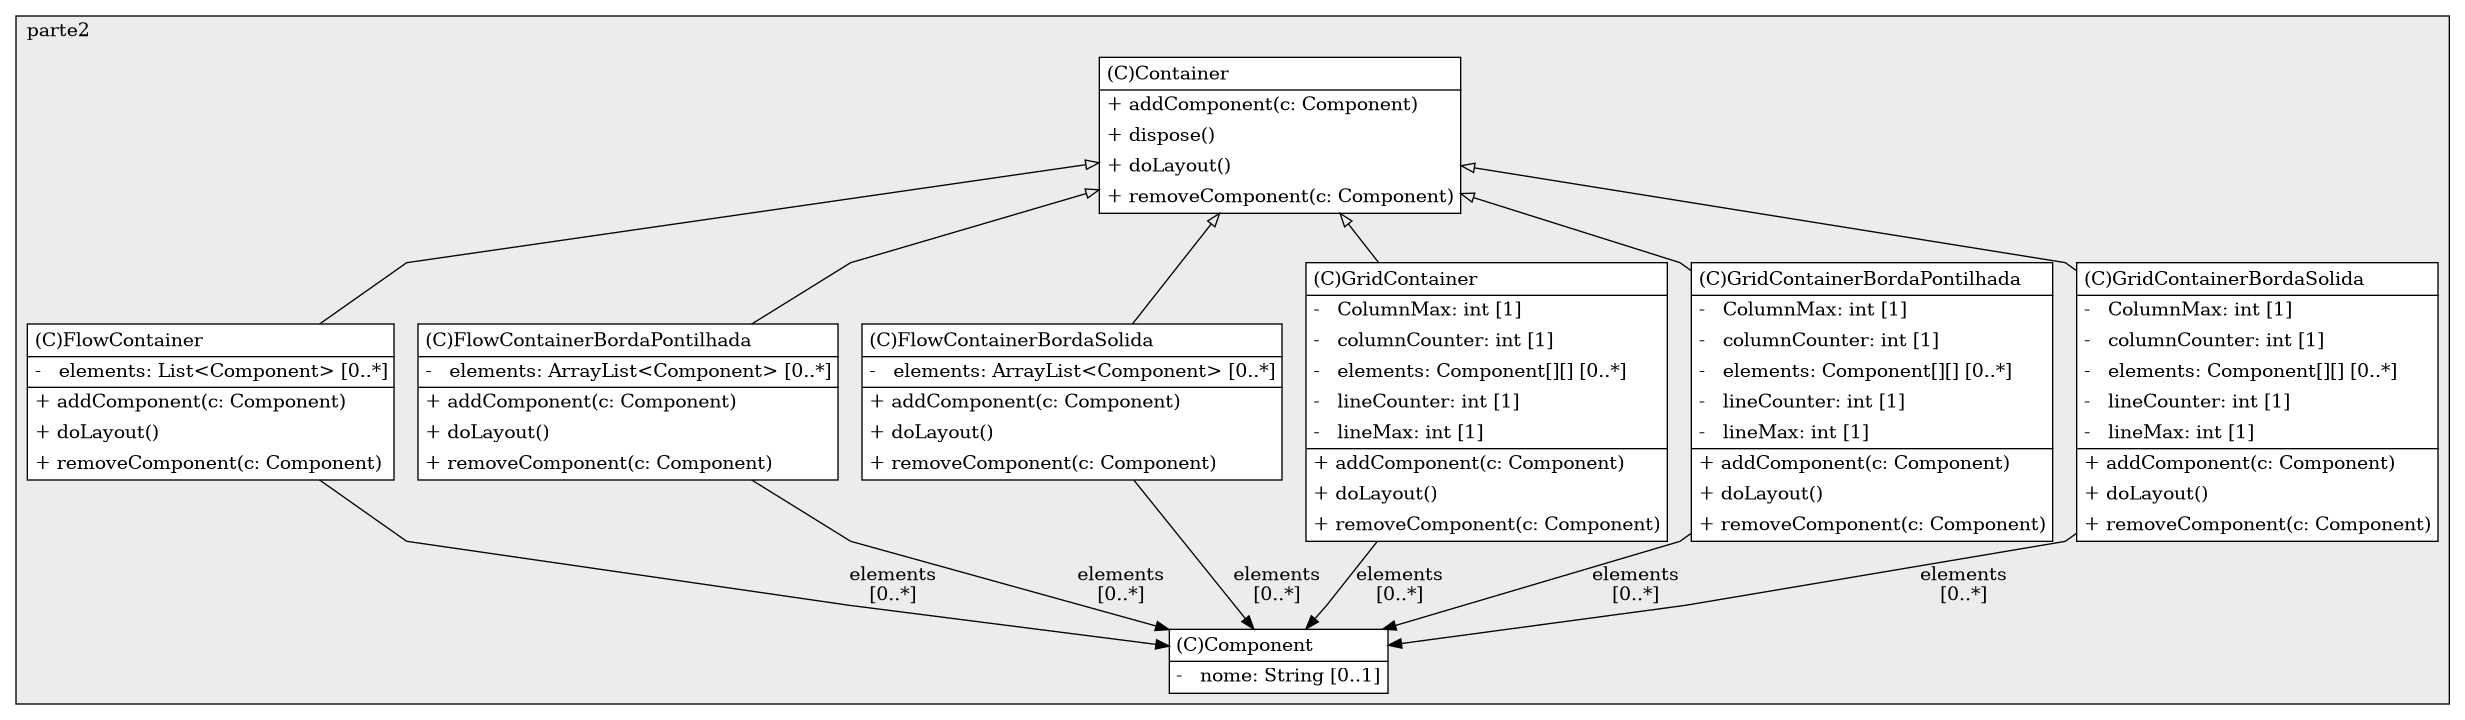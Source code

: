@startuml

/' diagram meta data start
config=StructureConfiguration;
{
  "projectClassification": {
    "searchMode": "OpenProject", // OpenProject, AllProjects
    "includedProjects": "",
    "pathEndKeywords": "*.impl",
    "isClientPath": "",
    "isClientName": "",
    "isTestPath": "",
    "isTestName": "",
    "isMappingPath": "",
    "isMappingName": "",
    "isDataAccessPath": "",
    "isDataAccessName": "",
    "isDataStructurePath": "",
    "isDataStructureName": "",
    "isInterfaceStructuresPath": "",
    "isInterfaceStructuresName": "",
    "isEntryPointPath": "",
    "isEntryPointName": "",
    "treatFinalFieldsAsMandatory": false
  },
  "graphRestriction": {
    "classPackageExcludeFilter": "",
    "classPackageIncludeFilter": "",
    "classNameExcludeFilter": "",
    "classNameIncludeFilter": "",
    "methodNameExcludeFilter": "",
    "methodNameIncludeFilter": "",
    "removeByInheritance": "", // inheritance/annotation based filtering is done in a second step
    "removeByAnnotation": "",
    "removeByClassPackage": "", // cleanup the graph after inheritance/annotation based filtering is done
    "removeByClassName": "",
    "cutMappings": false,
    "cutEnum": true,
    "cutTests": true,
    "cutClient": true,
    "cutDataAccess": false,
    "cutInterfaceStructures": false,
    "cutDataStructures": false,
    "cutGetterAndSetter": true,
    "cutConstructors": true
  },
  "graphTraversal": {
    "forwardDepth": 6,
    "backwardDepth": 6,
    "classPackageExcludeFilter": "",
    "classPackageIncludeFilter": "",
    "classNameExcludeFilter": "",
    "classNameIncludeFilter": "",
    "methodNameExcludeFilter": "",
    "methodNameIncludeFilter": "",
    "hideMappings": false,
    "hideDataStructures": false,
    "hidePrivateMethods": true,
    "hideInterfaceCalls": true, // indirection: implementation -> interface (is hidden) -> implementation
    "onlyShowApplicationEntryPoints": false, // root node is included
    "useMethodCallsForStructureDiagram": "ForwardOnly" // ForwardOnly, BothDirections, No
  },
  "details": {
    "aggregation": "GroupByClass", // ByClass, GroupByClass, None
    "showClassGenericTypes": true,
    "showMethods": true,
    "showMethodParameterNames": true,
    "showMethodParameterTypes": true,
    "showMethodReturnType": true,
    "showPackageLevels": 2,
    "showDetailedClassStructure": true
  },
  "rootClass": "roteiro7.parte2.Component",
  "extensionCallbackMethod": "" // qualified.class.name#methodName - signature: public static String method(String)
}
diagram meta data end '/



digraph g {
    rankdir="TB"
    splines=polyline
    

'nodes 
subgraph cluster_995410016 { 
   	label=parte2
	labeljust=l
	fillcolor="#ececec"
	style=filled
   
   Component890418833[
	label=<<TABLE BORDER="1" CELLBORDER="0" CELLPADDING="4" CELLSPACING="0">
<TR><TD ALIGN="LEFT" >(C)Component</TD></TR>
<HR/>
<TR><TD ALIGN="LEFT" >-   nome: String [0..1]</TD></TR>
</TABLE>>
	style=filled
	margin=0
	shape=plaintext
	fillcolor="#FFFFFF"
];

Container890418833[
	label=<<TABLE BORDER="1" CELLBORDER="0" CELLPADDING="4" CELLSPACING="0">
<TR><TD ALIGN="LEFT" >(C)Container</TD></TR>
<HR/>
<TR><TD ALIGN="LEFT" >+ addComponent(c: Component)</TD></TR>
<TR><TD ALIGN="LEFT" >+ dispose()</TD></TR>
<TR><TD ALIGN="LEFT" >+ doLayout()</TD></TR>
<TR><TD ALIGN="LEFT" >+ removeComponent(c: Component)</TD></TR>
</TABLE>>
	style=filled
	margin=0
	shape=plaintext
	fillcolor="#FFFFFF"
];

FlowContainer890418833[
	label=<<TABLE BORDER="1" CELLBORDER="0" CELLPADDING="4" CELLSPACING="0">
<TR><TD ALIGN="LEFT" >(C)FlowContainer</TD></TR>
<HR/>
<TR><TD ALIGN="LEFT" >-   elements: List&lt;Component&gt; [0..*]</TD></TR>
<HR/>
<TR><TD ALIGN="LEFT" >+ addComponent(c: Component)</TD></TR>
<TR><TD ALIGN="LEFT" >+ doLayout()</TD></TR>
<TR><TD ALIGN="LEFT" >+ removeComponent(c: Component)</TD></TR>
</TABLE>>
	style=filled
	margin=0
	shape=plaintext
	fillcolor="#FFFFFF"
];

FlowContainerBordaPontilhada890418833[
	label=<<TABLE BORDER="1" CELLBORDER="0" CELLPADDING="4" CELLSPACING="0">
<TR><TD ALIGN="LEFT" >(C)FlowContainerBordaPontilhada</TD></TR>
<HR/>
<TR><TD ALIGN="LEFT" >-   elements: ArrayList&lt;Component&gt; [0..*]</TD></TR>
<HR/>
<TR><TD ALIGN="LEFT" >+ addComponent(c: Component)</TD></TR>
<TR><TD ALIGN="LEFT" >+ doLayout()</TD></TR>
<TR><TD ALIGN="LEFT" >+ removeComponent(c: Component)</TD></TR>
</TABLE>>
	style=filled
	margin=0
	shape=plaintext
	fillcolor="#FFFFFF"
];

FlowContainerBordaSolida890418833[
	label=<<TABLE BORDER="1" CELLBORDER="0" CELLPADDING="4" CELLSPACING="0">
<TR><TD ALIGN="LEFT" >(C)FlowContainerBordaSolida</TD></TR>
<HR/>
<TR><TD ALIGN="LEFT" >-   elements: ArrayList&lt;Component&gt; [0..*]</TD></TR>
<HR/>
<TR><TD ALIGN="LEFT" >+ addComponent(c: Component)</TD></TR>
<TR><TD ALIGN="LEFT" >+ doLayout()</TD></TR>
<TR><TD ALIGN="LEFT" >+ removeComponent(c: Component)</TD></TR>
</TABLE>>
	style=filled
	margin=0
	shape=plaintext
	fillcolor="#FFFFFF"
];

GridContainer890418833[
	label=<<TABLE BORDER="1" CELLBORDER="0" CELLPADDING="4" CELLSPACING="0">
<TR><TD ALIGN="LEFT" >(C)GridContainer</TD></TR>
<HR/>
<TR><TD ALIGN="LEFT" >-   ColumnMax: int [1]</TD></TR>
<TR><TD ALIGN="LEFT" >-   columnCounter: int [1]</TD></TR>
<TR><TD ALIGN="LEFT" >-   elements: Component[][] [0..*]</TD></TR>
<TR><TD ALIGN="LEFT" >-   lineCounter: int [1]</TD></TR>
<TR><TD ALIGN="LEFT" >-   lineMax: int [1]</TD></TR>
<HR/>
<TR><TD ALIGN="LEFT" >+ addComponent(c: Component)</TD></TR>
<TR><TD ALIGN="LEFT" >+ doLayout()</TD></TR>
<TR><TD ALIGN="LEFT" >+ removeComponent(c: Component)</TD></TR>
</TABLE>>
	style=filled
	margin=0
	shape=plaintext
	fillcolor="#FFFFFF"
];

GridContainerBordaPontilhada890418833[
	label=<<TABLE BORDER="1" CELLBORDER="0" CELLPADDING="4" CELLSPACING="0">
<TR><TD ALIGN="LEFT" >(C)GridContainerBordaPontilhada</TD></TR>
<HR/>
<TR><TD ALIGN="LEFT" >-   ColumnMax: int [1]</TD></TR>
<TR><TD ALIGN="LEFT" >-   columnCounter: int [1]</TD></TR>
<TR><TD ALIGN="LEFT" >-   elements: Component[][] [0..*]</TD></TR>
<TR><TD ALIGN="LEFT" >-   lineCounter: int [1]</TD></TR>
<TR><TD ALIGN="LEFT" >-   lineMax: int [1]</TD></TR>
<HR/>
<TR><TD ALIGN="LEFT" >+ addComponent(c: Component)</TD></TR>
<TR><TD ALIGN="LEFT" >+ doLayout()</TD></TR>
<TR><TD ALIGN="LEFT" >+ removeComponent(c: Component)</TD></TR>
</TABLE>>
	style=filled
	margin=0
	shape=plaintext
	fillcolor="#FFFFFF"
];

GridContainerBordaSolida890418833[
	label=<<TABLE BORDER="1" CELLBORDER="0" CELLPADDING="4" CELLSPACING="0">
<TR><TD ALIGN="LEFT" >(C)GridContainerBordaSolida</TD></TR>
<HR/>
<TR><TD ALIGN="LEFT" >-   ColumnMax: int [1]</TD></TR>
<TR><TD ALIGN="LEFT" >-   columnCounter: int [1]</TD></TR>
<TR><TD ALIGN="LEFT" >-   elements: Component[][] [0..*]</TD></TR>
<TR><TD ALIGN="LEFT" >-   lineCounter: int [1]</TD></TR>
<TR><TD ALIGN="LEFT" >-   lineMax: int [1]</TD></TR>
<HR/>
<TR><TD ALIGN="LEFT" >+ addComponent(c: Component)</TD></TR>
<TR><TD ALIGN="LEFT" >+ doLayout()</TD></TR>
<TR><TD ALIGN="LEFT" >+ removeComponent(c: Component)</TD></TR>
</TABLE>>
	style=filled
	margin=0
	shape=plaintext
	fillcolor="#FFFFFF"
];
} 

'edges    
Container890418833 -> FlowContainer890418833[arrowhead=none, arrowtail=empty, dir=both];
Container890418833 -> FlowContainerBordaPontilhada890418833[arrowhead=none, arrowtail=empty, dir=both];
Container890418833 -> FlowContainerBordaSolida890418833[arrowhead=none, arrowtail=empty, dir=both];
Container890418833 -> GridContainer890418833[arrowhead=none, arrowtail=empty, dir=both];
Container890418833 -> GridContainerBordaPontilhada890418833[arrowhead=none, arrowtail=empty, dir=both];
Container890418833 -> GridContainerBordaSolida890418833[arrowhead=none, arrowtail=empty, dir=both];
FlowContainer890418833 -> Component890418833[label="elements
[0..*]"];
FlowContainerBordaPontilhada890418833 -> Component890418833[label="elements
[0..*]"];
FlowContainerBordaSolida890418833 -> Component890418833[label="elements
[0..*]"];
GridContainer890418833 -> Component890418833[label="elements
[0..*]"];
GridContainerBordaPontilhada890418833 -> Component890418833[label="elements
[0..*]"];
GridContainerBordaSolida890418833 -> Component890418833[label="elements
[0..*]"];
    
}
@enduml